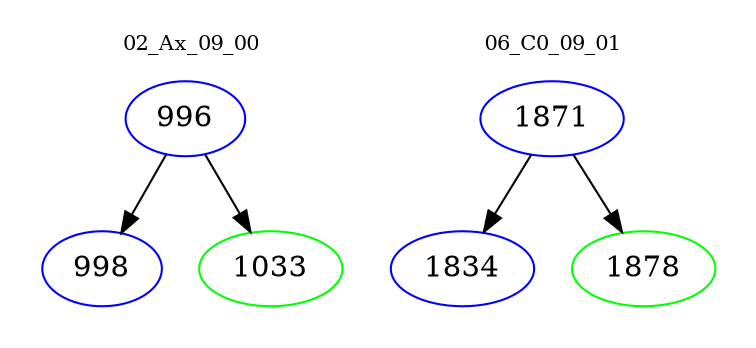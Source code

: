 digraph{
subgraph cluster_0 {
color = white
label = "02_Ax_09_00";
fontsize=10;
T0_996 [label="996", color="blue"]
T0_996 -> T0_998 [color="black"]
T0_998 [label="998", color="blue"]
T0_996 -> T0_1033 [color="black"]
T0_1033 [label="1033", color="green"]
}
subgraph cluster_1 {
color = white
label = "06_C0_09_01";
fontsize=10;
T1_1871 [label="1871", color="blue"]
T1_1871 -> T1_1834 [color="black"]
T1_1834 [label="1834", color="blue"]
T1_1871 -> T1_1878 [color="black"]
T1_1878 [label="1878", color="green"]
}
}
